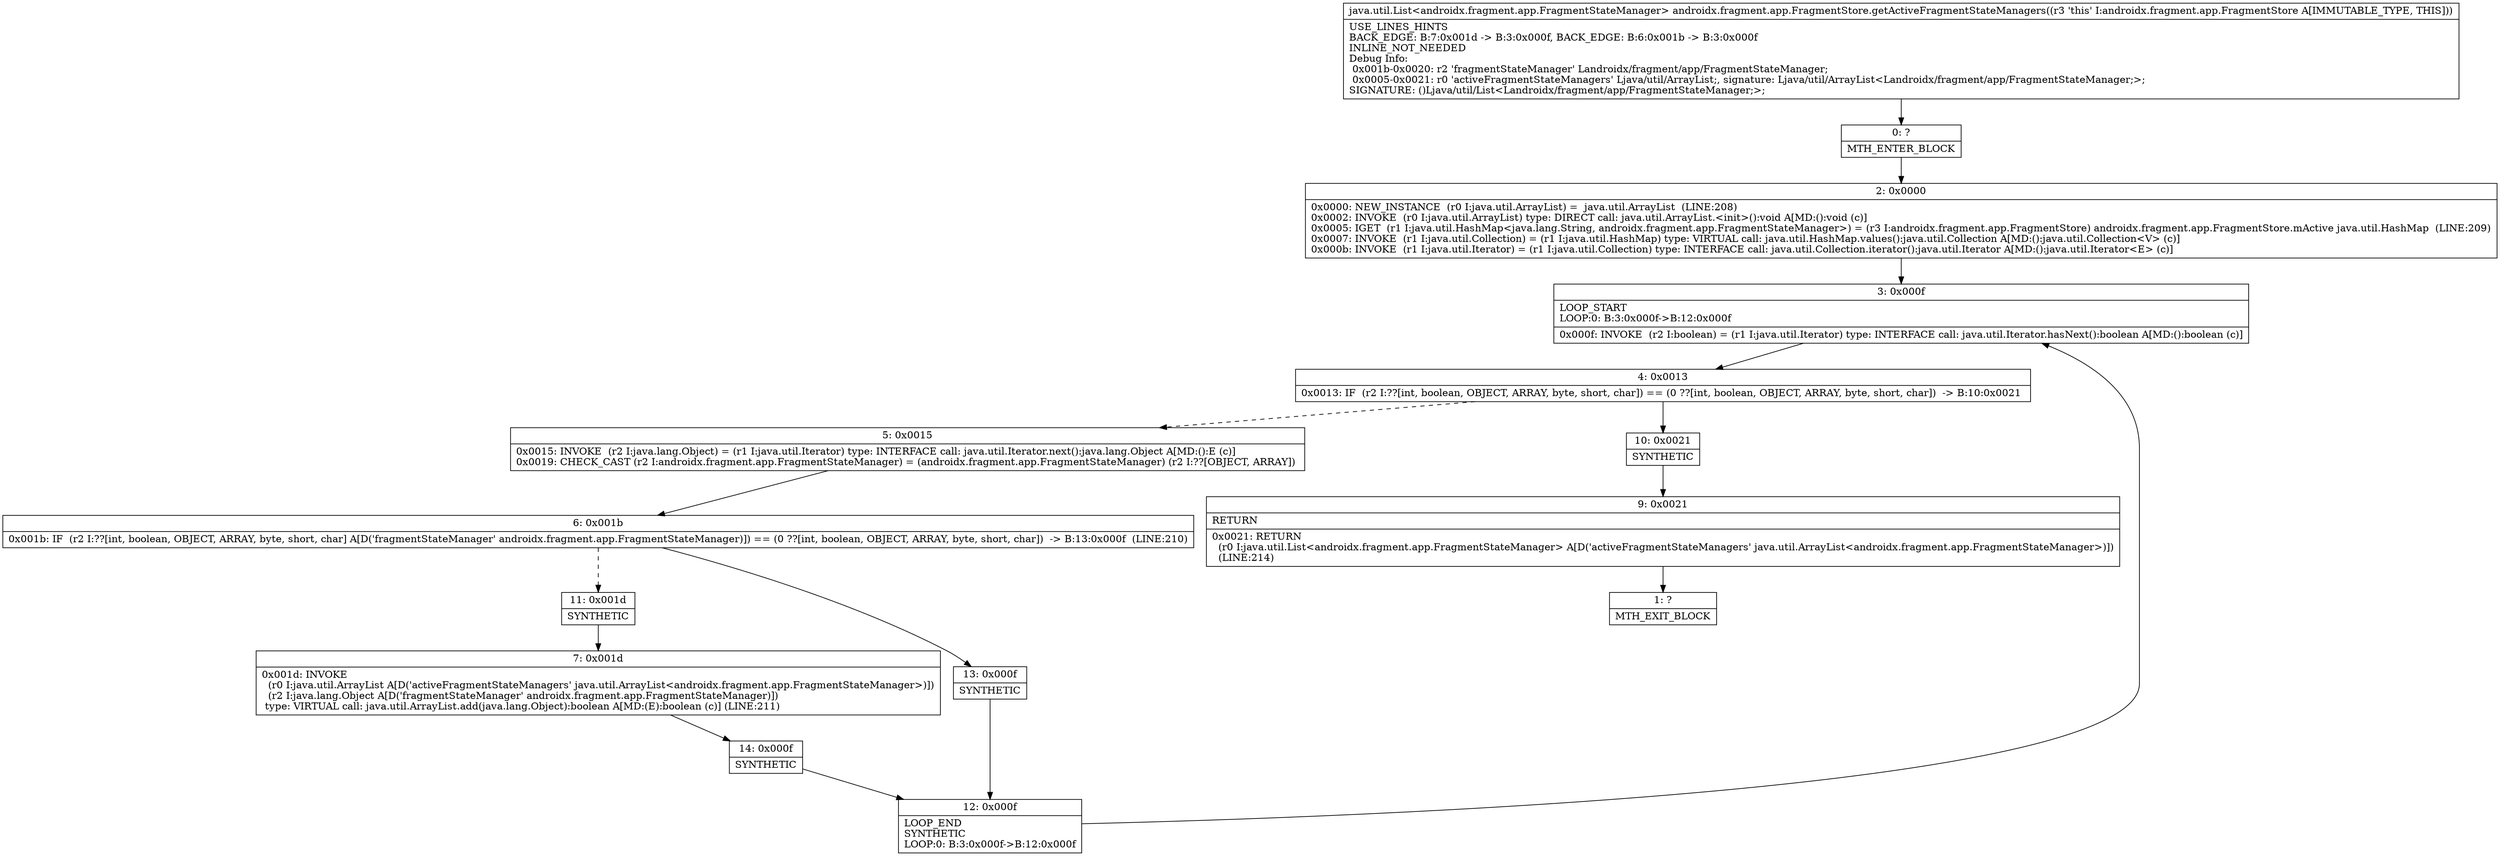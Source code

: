 digraph "CFG forandroidx.fragment.app.FragmentStore.getActiveFragmentStateManagers()Ljava\/util\/List;" {
Node_0 [shape=record,label="{0\:\ ?|MTH_ENTER_BLOCK\l}"];
Node_2 [shape=record,label="{2\:\ 0x0000|0x0000: NEW_INSTANCE  (r0 I:java.util.ArrayList) =  java.util.ArrayList  (LINE:208)\l0x0002: INVOKE  (r0 I:java.util.ArrayList) type: DIRECT call: java.util.ArrayList.\<init\>():void A[MD:():void (c)]\l0x0005: IGET  (r1 I:java.util.HashMap\<java.lang.String, androidx.fragment.app.FragmentStateManager\>) = (r3 I:androidx.fragment.app.FragmentStore) androidx.fragment.app.FragmentStore.mActive java.util.HashMap  (LINE:209)\l0x0007: INVOKE  (r1 I:java.util.Collection) = (r1 I:java.util.HashMap) type: VIRTUAL call: java.util.HashMap.values():java.util.Collection A[MD:():java.util.Collection\<V\> (c)]\l0x000b: INVOKE  (r1 I:java.util.Iterator) = (r1 I:java.util.Collection) type: INTERFACE call: java.util.Collection.iterator():java.util.Iterator A[MD:():java.util.Iterator\<E\> (c)]\l}"];
Node_3 [shape=record,label="{3\:\ 0x000f|LOOP_START\lLOOP:0: B:3:0x000f\-\>B:12:0x000f\l|0x000f: INVOKE  (r2 I:boolean) = (r1 I:java.util.Iterator) type: INTERFACE call: java.util.Iterator.hasNext():boolean A[MD:():boolean (c)]\l}"];
Node_4 [shape=record,label="{4\:\ 0x0013|0x0013: IF  (r2 I:??[int, boolean, OBJECT, ARRAY, byte, short, char]) == (0 ??[int, boolean, OBJECT, ARRAY, byte, short, char])  \-\> B:10:0x0021 \l}"];
Node_5 [shape=record,label="{5\:\ 0x0015|0x0015: INVOKE  (r2 I:java.lang.Object) = (r1 I:java.util.Iterator) type: INTERFACE call: java.util.Iterator.next():java.lang.Object A[MD:():E (c)]\l0x0019: CHECK_CAST (r2 I:androidx.fragment.app.FragmentStateManager) = (androidx.fragment.app.FragmentStateManager) (r2 I:??[OBJECT, ARRAY]) \l}"];
Node_6 [shape=record,label="{6\:\ 0x001b|0x001b: IF  (r2 I:??[int, boolean, OBJECT, ARRAY, byte, short, char] A[D('fragmentStateManager' androidx.fragment.app.FragmentStateManager)]) == (0 ??[int, boolean, OBJECT, ARRAY, byte, short, char])  \-\> B:13:0x000f  (LINE:210)\l}"];
Node_11 [shape=record,label="{11\:\ 0x001d|SYNTHETIC\l}"];
Node_7 [shape=record,label="{7\:\ 0x001d|0x001d: INVOKE  \l  (r0 I:java.util.ArrayList A[D('activeFragmentStateManagers' java.util.ArrayList\<androidx.fragment.app.FragmentStateManager\>)])\l  (r2 I:java.lang.Object A[D('fragmentStateManager' androidx.fragment.app.FragmentStateManager)])\l type: VIRTUAL call: java.util.ArrayList.add(java.lang.Object):boolean A[MD:(E):boolean (c)] (LINE:211)\l}"];
Node_14 [shape=record,label="{14\:\ 0x000f|SYNTHETIC\l}"];
Node_12 [shape=record,label="{12\:\ 0x000f|LOOP_END\lSYNTHETIC\lLOOP:0: B:3:0x000f\-\>B:12:0x000f\l}"];
Node_13 [shape=record,label="{13\:\ 0x000f|SYNTHETIC\l}"];
Node_10 [shape=record,label="{10\:\ 0x0021|SYNTHETIC\l}"];
Node_9 [shape=record,label="{9\:\ 0x0021|RETURN\l|0x0021: RETURN  \l  (r0 I:java.util.List\<androidx.fragment.app.FragmentStateManager\> A[D('activeFragmentStateManagers' java.util.ArrayList\<androidx.fragment.app.FragmentStateManager\>)])\l  (LINE:214)\l}"];
Node_1 [shape=record,label="{1\:\ ?|MTH_EXIT_BLOCK\l}"];
MethodNode[shape=record,label="{java.util.List\<androidx.fragment.app.FragmentStateManager\> androidx.fragment.app.FragmentStore.getActiveFragmentStateManagers((r3 'this' I:androidx.fragment.app.FragmentStore A[IMMUTABLE_TYPE, THIS]))  | USE_LINES_HINTS\lBACK_EDGE: B:7:0x001d \-\> B:3:0x000f, BACK_EDGE: B:6:0x001b \-\> B:3:0x000f\lINLINE_NOT_NEEDED\lDebug Info:\l  0x001b\-0x0020: r2 'fragmentStateManager' Landroidx\/fragment\/app\/FragmentStateManager;\l  0x0005\-0x0021: r0 'activeFragmentStateManagers' Ljava\/util\/ArrayList;, signature: Ljava\/util\/ArrayList\<Landroidx\/fragment\/app\/FragmentStateManager;\>;\lSIGNATURE: ()Ljava\/util\/List\<Landroidx\/fragment\/app\/FragmentStateManager;\>;\l}"];
MethodNode -> Node_0;Node_0 -> Node_2;
Node_2 -> Node_3;
Node_3 -> Node_4;
Node_4 -> Node_5[style=dashed];
Node_4 -> Node_10;
Node_5 -> Node_6;
Node_6 -> Node_11[style=dashed];
Node_6 -> Node_13;
Node_11 -> Node_7;
Node_7 -> Node_14;
Node_14 -> Node_12;
Node_12 -> Node_3;
Node_13 -> Node_12;
Node_10 -> Node_9;
Node_9 -> Node_1;
}

